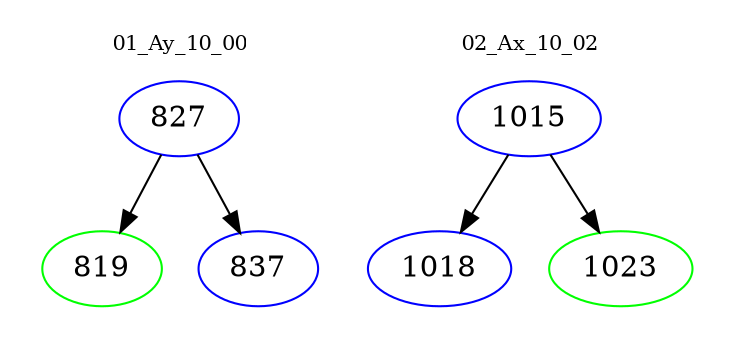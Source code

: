 digraph{
subgraph cluster_0 {
color = white
label = "01_Ay_10_00";
fontsize=10;
T0_827 [label="827", color="blue"]
T0_827 -> T0_819 [color="black"]
T0_819 [label="819", color="green"]
T0_827 -> T0_837 [color="black"]
T0_837 [label="837", color="blue"]
}
subgraph cluster_1 {
color = white
label = "02_Ax_10_02";
fontsize=10;
T1_1015 [label="1015", color="blue"]
T1_1015 -> T1_1018 [color="black"]
T1_1018 [label="1018", color="blue"]
T1_1015 -> T1_1023 [color="black"]
T1_1023 [label="1023", color="green"]
}
}
